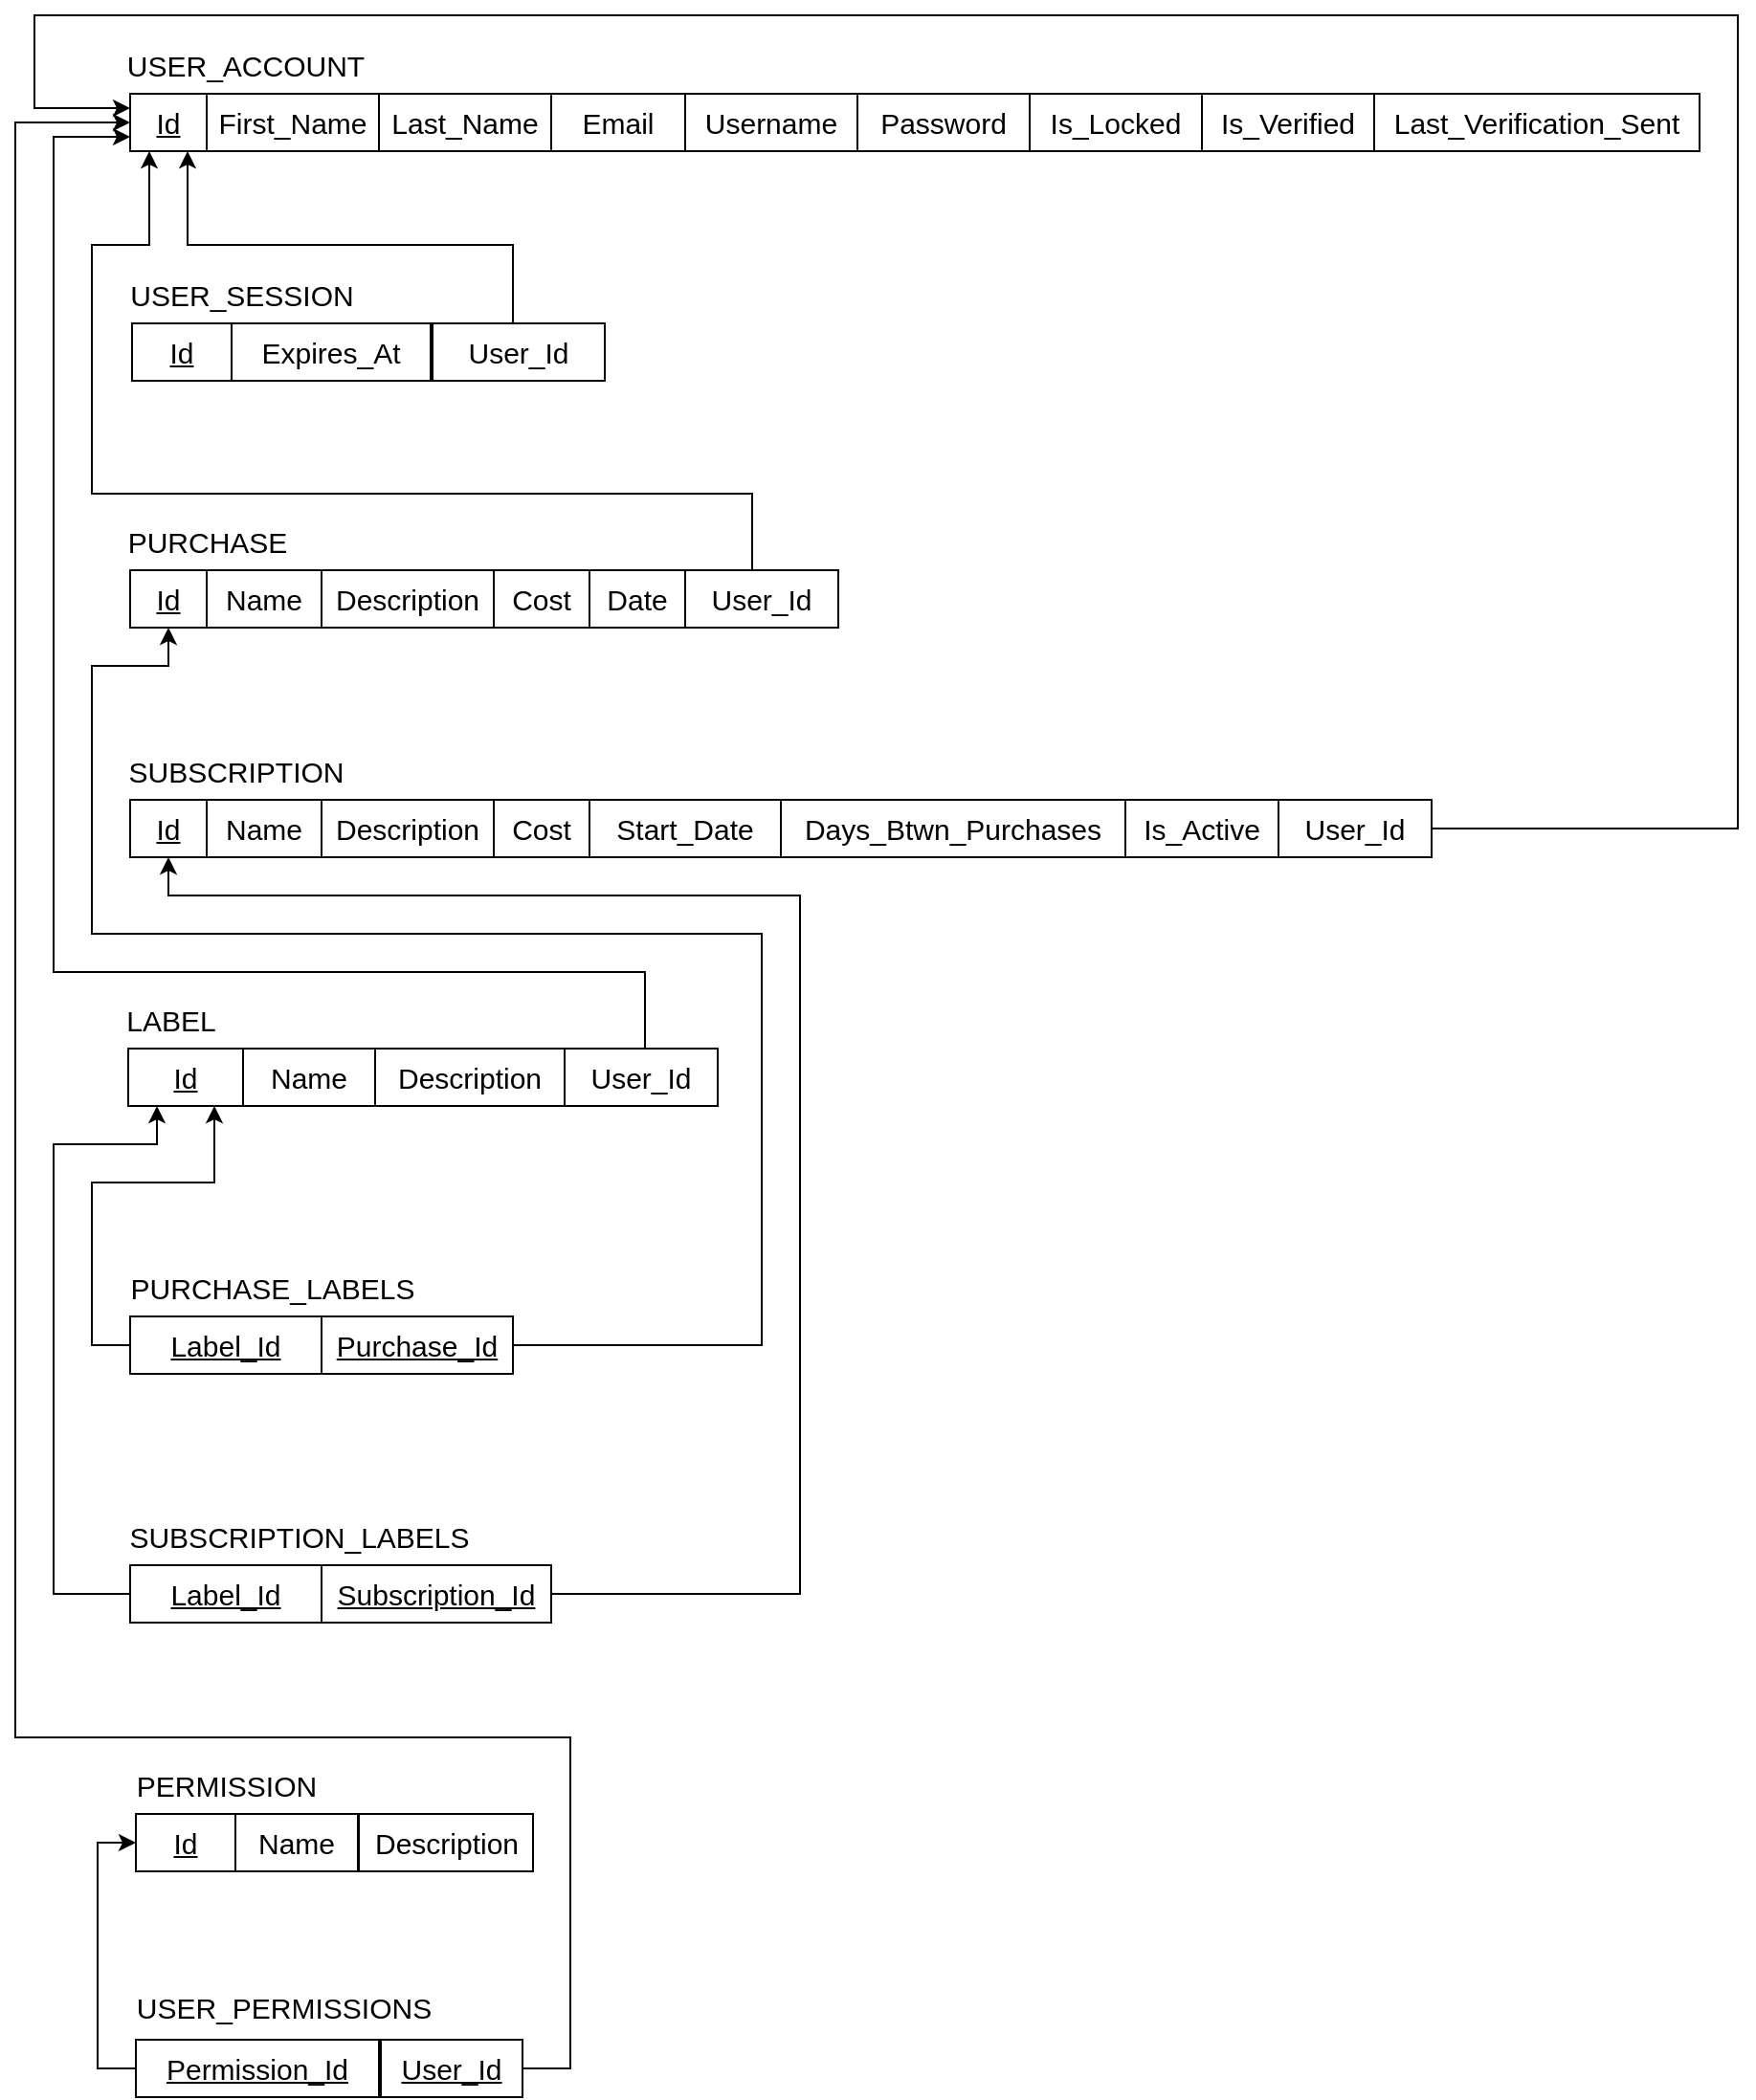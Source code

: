 <mxfile version="24.3.1" type="device">
  <diagram name="Page-1" id="kqHMZfuuE0xXcqHqCBbC">
    <mxGraphModel dx="1364" dy="1859" grid="1" gridSize="10" guides="1" tooltips="1" connect="1" arrows="1" fold="1" page="1" pageScale="1" pageWidth="850" pageHeight="1100" math="0" shadow="0">
      <root>
        <mxCell id="0" />
        <mxCell id="1" parent="0" />
        <mxCell id="nylxycaKdVDgag3TmVcl-1" value="&lt;font style=&quot;font-size: 15px;&quot;&gt;USER_ACCOUNT&lt;/font&gt;" style="text;html=1;align=center;verticalAlign=middle;resizable=0;points=[];autosize=1;strokeColor=none;fillColor=none;" parent="1" vertex="1">
          <mxGeometry x="355" y="1" width="150" height="30" as="geometry" />
        </mxCell>
        <mxCell id="nylxycaKdVDgag3TmVcl-2" value="&lt;font style=&quot;font-size: 15px;&quot;&gt;&lt;u&gt;Id&lt;/u&gt;&lt;/font&gt;" style="rounded=0;whiteSpace=wrap;html=1;" parent="1" vertex="1">
          <mxGeometry x="370" y="31" width="40" height="30" as="geometry" />
        </mxCell>
        <mxCell id="nylxycaKdVDgag3TmVcl-3" value="&lt;font style=&quot;font-size: 15px;&quot;&gt;First_Name&lt;/font&gt;" style="rounded=0;whiteSpace=wrap;html=1;" parent="1" vertex="1">
          <mxGeometry x="410" y="31" width="90" height="30" as="geometry" />
        </mxCell>
        <mxCell id="nylxycaKdVDgag3TmVcl-4" value="&lt;font style=&quot;font-size: 15px;&quot;&gt;Last_Name&lt;/font&gt;" style="rounded=0;whiteSpace=wrap;html=1;" parent="1" vertex="1">
          <mxGeometry x="500" y="31" width="90" height="30" as="geometry" />
        </mxCell>
        <mxCell id="nylxycaKdVDgag3TmVcl-5" value="&lt;font style=&quot;font-size: 15px;&quot;&gt;Username&lt;/font&gt;" style="rounded=0;whiteSpace=wrap;html=1;" parent="1" vertex="1">
          <mxGeometry x="660" y="31" width="90" height="30" as="geometry" />
        </mxCell>
        <mxCell id="nylxycaKdVDgag3TmVcl-6" value="&lt;font style=&quot;font-size: 15px;&quot;&gt;Password&lt;/font&gt;" style="rounded=0;whiteSpace=wrap;html=1;" parent="1" vertex="1">
          <mxGeometry x="750" y="31" width="90" height="30" as="geometry" />
        </mxCell>
        <mxCell id="nylxycaKdVDgag3TmVcl-7" value="&lt;font style=&quot;font-size: 15px;&quot;&gt;PURCHASE&lt;/font&gt;" style="text;html=1;align=center;verticalAlign=middle;resizable=0;points=[];autosize=1;strokeColor=none;fillColor=none;" parent="1" vertex="1">
          <mxGeometry x="355" y="250" width="110" height="30" as="geometry" />
        </mxCell>
        <mxCell id="nylxycaKdVDgag3TmVcl-8" value="&lt;font style=&quot;font-size: 15px;&quot;&gt;SUBSCRIPTION&lt;/font&gt;" style="text;html=1;align=center;verticalAlign=middle;resizable=0;points=[];autosize=1;strokeColor=none;fillColor=none;" parent="1" vertex="1">
          <mxGeometry x="355" y="370" width="140" height="30" as="geometry" />
        </mxCell>
        <mxCell id="nylxycaKdVDgag3TmVcl-9" value="&lt;font style=&quot;font-size: 15px;&quot;&gt;LABEL&lt;/font&gt;" style="text;html=1;align=center;verticalAlign=middle;resizable=0;points=[];autosize=1;strokeColor=none;fillColor=none;" parent="1" vertex="1">
          <mxGeometry x="356" y="500" width="70" height="30" as="geometry" />
        </mxCell>
        <mxCell id="nylxycaKdVDgag3TmVcl-10" value="&lt;font style=&quot;font-size: 15px;&quot;&gt;&lt;u&gt;Id&lt;/u&gt;&lt;/font&gt;" style="rounded=0;whiteSpace=wrap;html=1;" parent="1" vertex="1">
          <mxGeometry x="370" y="280" width="40" height="30" as="geometry" />
        </mxCell>
        <mxCell id="nylxycaKdVDgag3TmVcl-11" value="&lt;font style=&quot;font-size: 15px;&quot;&gt;Name&lt;/font&gt;" style="rounded=0;whiteSpace=wrap;html=1;" parent="1" vertex="1">
          <mxGeometry x="410" y="280" width="60" height="30" as="geometry" />
        </mxCell>
        <mxCell id="nylxycaKdVDgag3TmVcl-12" value="&lt;font style=&quot;font-size: 15px;&quot;&gt;Description&lt;/font&gt;" style="rounded=0;whiteSpace=wrap;html=1;" parent="1" vertex="1">
          <mxGeometry x="470" y="280" width="90" height="30" as="geometry" />
        </mxCell>
        <mxCell id="nylxycaKdVDgag3TmVcl-13" value="&lt;font style=&quot;font-size: 15px;&quot;&gt;Cost&lt;/font&gt;" style="rounded=0;whiteSpace=wrap;html=1;" parent="1" vertex="1">
          <mxGeometry x="560" y="280" width="50" height="30" as="geometry" />
        </mxCell>
        <mxCell id="nylxycaKdVDgag3TmVcl-14" value="&lt;font style=&quot;font-size: 15px;&quot;&gt;Date&lt;/font&gt;" style="rounded=0;whiteSpace=wrap;html=1;" parent="1" vertex="1">
          <mxGeometry x="610" y="280" width="50" height="30" as="geometry" />
        </mxCell>
        <mxCell id="nylxycaKdVDgag3TmVcl-15" value="&lt;font style=&quot;font-size: 15px;&quot;&gt;&lt;u&gt;Id&lt;/u&gt;&lt;/font&gt;" style="rounded=0;whiteSpace=wrap;html=1;" parent="1" vertex="1">
          <mxGeometry x="369" y="530" width="60" height="30" as="geometry" />
        </mxCell>
        <mxCell id="nylxycaKdVDgag3TmVcl-17" value="&lt;font style=&quot;font-size: 15px;&quot;&gt;Name&lt;/font&gt;" style="rounded=0;whiteSpace=wrap;html=1;" parent="1" vertex="1">
          <mxGeometry x="429" y="530" width="69" height="30" as="geometry" />
        </mxCell>
        <mxCell id="nylxycaKdVDgag3TmVcl-18" value="&lt;font style=&quot;font-size: 15px;&quot;&gt;&lt;u&gt;Id&lt;/u&gt;&lt;/font&gt;" style="rounded=0;whiteSpace=wrap;html=1;" parent="1" vertex="1">
          <mxGeometry x="370" y="400" width="40" height="30" as="geometry" />
        </mxCell>
        <mxCell id="nylxycaKdVDgag3TmVcl-19" value="&lt;font style=&quot;font-size: 15px;&quot;&gt;Name&lt;/font&gt;" style="rounded=0;whiteSpace=wrap;html=1;" parent="1" vertex="1">
          <mxGeometry x="410" y="400" width="60" height="30" as="geometry" />
        </mxCell>
        <mxCell id="nylxycaKdVDgag3TmVcl-20" value="&lt;font style=&quot;font-size: 15px;&quot;&gt;Description&lt;/font&gt;" style="rounded=0;whiteSpace=wrap;html=1;" parent="1" vertex="1">
          <mxGeometry x="470" y="400" width="90" height="30" as="geometry" />
        </mxCell>
        <mxCell id="nylxycaKdVDgag3TmVcl-21" value="&lt;font style=&quot;font-size: 15px;&quot;&gt;Cost&lt;/font&gt;" style="rounded=0;whiteSpace=wrap;html=1;" parent="1" vertex="1">
          <mxGeometry x="560" y="400" width="50" height="30" as="geometry" />
        </mxCell>
        <mxCell id="nylxycaKdVDgag3TmVcl-22" value="&lt;font style=&quot;font-size: 15px;&quot;&gt;Start_Date&lt;/font&gt;" style="rounded=0;whiteSpace=wrap;html=1;" parent="1" vertex="1">
          <mxGeometry x="610" y="400" width="100" height="30" as="geometry" />
        </mxCell>
        <mxCell id="nylxycaKdVDgag3TmVcl-23" value="&lt;font style=&quot;font-size: 15px;&quot;&gt;Days_Btwn_Purchases&lt;/font&gt;" style="rounded=0;whiteSpace=wrap;html=1;" parent="1" vertex="1">
          <mxGeometry x="710" y="400" width="180" height="30" as="geometry" />
        </mxCell>
        <mxCell id="nylxycaKdVDgag3TmVcl-24" value="&lt;font style=&quot;font-size: 15px;&quot;&gt;Is_Active&lt;/font&gt;" style="rounded=0;whiteSpace=wrap;html=1;" parent="1" vertex="1">
          <mxGeometry x="890" y="400" width="80" height="30" as="geometry" />
        </mxCell>
        <mxCell id="nylxycaKdVDgag3TmVcl-27" style="edgeStyle=orthogonalEdgeStyle;rounded=0;orthogonalLoop=1;jettySize=auto;html=1;entryX=0;entryY=0.25;entryDx=0;entryDy=0;" parent="1" source="nylxycaKdVDgag3TmVcl-26" target="nylxycaKdVDgag3TmVcl-2" edge="1">
          <mxGeometry relative="1" as="geometry">
            <Array as="points">
              <mxPoint x="1210" y="415" />
              <mxPoint x="1210" y="-10" />
              <mxPoint x="320" y="-10" />
              <mxPoint x="320" y="39" />
            </Array>
            <mxPoint x="280" y="180" as="targetPoint" />
          </mxGeometry>
        </mxCell>
        <mxCell id="nylxycaKdVDgag3TmVcl-26" value="&lt;span style=&quot;font-size: 15px;&quot;&gt;User_Id&lt;/span&gt;" style="rounded=0;whiteSpace=wrap;html=1;" parent="1" vertex="1">
          <mxGeometry x="970" y="400" width="80" height="30" as="geometry" />
        </mxCell>
        <mxCell id="nylxycaKdVDgag3TmVcl-29" style="edgeStyle=orthogonalEdgeStyle;rounded=0;orthogonalLoop=1;jettySize=auto;html=1;entryX=0.25;entryY=1;entryDx=0;entryDy=0;" parent="1" source="nylxycaKdVDgag3TmVcl-28" target="nylxycaKdVDgag3TmVcl-2" edge="1">
          <mxGeometry relative="1" as="geometry">
            <Array as="points">
              <mxPoint x="695" y="240" />
              <mxPoint x="350" y="240" />
              <mxPoint x="350" y="110" />
              <mxPoint x="380" y="110" />
            </Array>
            <mxPoint x="140" y="170" as="targetPoint" />
          </mxGeometry>
        </mxCell>
        <mxCell id="nylxycaKdVDgag3TmVcl-28" value="&lt;font style=&quot;font-size: 15px;&quot;&gt;User_Id&lt;/font&gt;" style="rounded=0;whiteSpace=wrap;html=1;" parent="1" vertex="1">
          <mxGeometry x="660" y="280" width="80" height="30" as="geometry" />
        </mxCell>
        <mxCell id="dD6gyU4jowULJm8gkE_H-1" style="edgeStyle=orthogonalEdgeStyle;rounded=0;orthogonalLoop=1;jettySize=auto;html=1;exitX=0;exitY=0.5;exitDx=0;exitDy=0;entryX=0.75;entryY=1;entryDx=0;entryDy=0;" parent="1" source="nylxycaKdVDgag3TmVcl-32" target="nylxycaKdVDgag3TmVcl-15" edge="1">
          <mxGeometry relative="1" as="geometry">
            <Array as="points">
              <mxPoint x="350" y="685" />
              <mxPoint x="350" y="600" />
              <mxPoint x="414" y="600" />
            </Array>
          </mxGeometry>
        </mxCell>
        <mxCell id="nylxycaKdVDgag3TmVcl-30" value="&lt;span style=&quot;font-size: 15px;&quot;&gt;PURCHASE_LABELS&lt;/span&gt;" style="text;html=1;align=center;verticalAlign=middle;resizable=0;points=[];autosize=1;strokeColor=none;fillColor=none;" parent="1" vertex="1">
          <mxGeometry x="359" y="640" width="170" height="30" as="geometry" />
        </mxCell>
        <mxCell id="nylxycaKdVDgag3TmVcl-31" value="&lt;span style=&quot;font-size: 15px;&quot;&gt;SUBSCRIPTION_LABELS&lt;/span&gt;" style="text;html=1;align=center;verticalAlign=middle;resizable=0;points=[];autosize=1;strokeColor=none;fillColor=none;" parent="1" vertex="1">
          <mxGeometry x="358" y="770" width="200" height="30" as="geometry" />
        </mxCell>
        <mxCell id="nylxycaKdVDgag3TmVcl-32" value="&lt;font style=&quot;font-size: 15px;&quot;&gt;&lt;u&gt;Label_Id&lt;/u&gt;&lt;/font&gt;" style="rounded=0;whiteSpace=wrap;html=1;" parent="1" vertex="1">
          <mxGeometry x="370" y="670" width="100" height="30" as="geometry" />
        </mxCell>
        <mxCell id="nylxycaKdVDgag3TmVcl-38" style="edgeStyle=orthogonalEdgeStyle;rounded=0;orthogonalLoop=1;jettySize=auto;html=1;entryX=0.5;entryY=1;entryDx=0;entryDy=0;exitX=1;exitY=0.5;exitDx=0;exitDy=0;" parent="1" source="nylxycaKdVDgag3TmVcl-33" target="nylxycaKdVDgag3TmVcl-10" edge="1">
          <mxGeometry relative="1" as="geometry">
            <Array as="points">
              <mxPoint x="700" y="685" />
              <mxPoint x="700" y="470" />
              <mxPoint x="350" y="470" />
              <mxPoint x="350" y="330" />
              <mxPoint x="390" y="330" />
            </Array>
          </mxGeometry>
        </mxCell>
        <mxCell id="nylxycaKdVDgag3TmVcl-33" value="&lt;span style=&quot;font-size: 15px;&quot;&gt;&lt;u&gt;Purchase_Id&lt;/u&gt;&lt;/span&gt;" style="rounded=0;whiteSpace=wrap;html=1;" parent="1" vertex="1">
          <mxGeometry x="470" y="670" width="100" height="30" as="geometry" />
        </mxCell>
        <mxCell id="dD6gyU4jowULJm8gkE_H-2" style="edgeStyle=orthogonalEdgeStyle;rounded=0;orthogonalLoop=1;jettySize=auto;html=1;entryX=0.25;entryY=1;entryDx=0;entryDy=0;" parent="1" source="nylxycaKdVDgag3TmVcl-34" target="nylxycaKdVDgag3TmVcl-15" edge="1">
          <mxGeometry relative="1" as="geometry">
            <Array as="points">
              <mxPoint x="330" y="815" />
              <mxPoint x="330" y="580" />
              <mxPoint x="384" y="580" />
            </Array>
          </mxGeometry>
        </mxCell>
        <mxCell id="nylxycaKdVDgag3TmVcl-34" value="&lt;font style=&quot;font-size: 15px;&quot;&gt;&lt;u&gt;Label_Id&lt;/u&gt;&lt;/font&gt;" style="rounded=0;whiteSpace=wrap;html=1;" parent="1" vertex="1">
          <mxGeometry x="370" y="800" width="100" height="30" as="geometry" />
        </mxCell>
        <mxCell id="nylxycaKdVDgag3TmVcl-39" style="edgeStyle=orthogonalEdgeStyle;rounded=0;orthogonalLoop=1;jettySize=auto;html=1;entryX=0.5;entryY=1;entryDx=0;entryDy=0;" parent="1" source="nylxycaKdVDgag3TmVcl-35" target="nylxycaKdVDgag3TmVcl-18" edge="1">
          <mxGeometry relative="1" as="geometry">
            <Array as="points">
              <mxPoint x="720" y="815" />
              <mxPoint x="720" y="450" />
              <mxPoint x="390" y="450" />
            </Array>
          </mxGeometry>
        </mxCell>
        <mxCell id="nylxycaKdVDgag3TmVcl-35" value="&lt;font style=&quot;font-size: 15px;&quot;&gt;&lt;u&gt;Subscription_Id&lt;/u&gt;&lt;/font&gt;" style="rounded=0;whiteSpace=wrap;html=1;" parent="1" vertex="1">
          <mxGeometry x="470" y="800" width="120" height="30" as="geometry" />
        </mxCell>
        <mxCell id="InWCFX0hxfMqQEda26e6-1" value="&lt;font style=&quot;font-size: 15px;&quot;&gt;Description&lt;/font&gt;" style="rounded=0;whiteSpace=wrap;html=1;" parent="1" vertex="1">
          <mxGeometry x="498" y="530" width="99" height="30" as="geometry" />
        </mxCell>
        <mxCell id="InWCFX0hxfMqQEda26e6-3" style="edgeStyle=orthogonalEdgeStyle;rounded=0;orthogonalLoop=1;jettySize=auto;html=1;entryX=0;entryY=0.75;entryDx=0;entryDy=0;" parent="1" source="InWCFX0hxfMqQEda26e6-2" target="nylxycaKdVDgag3TmVcl-2" edge="1">
          <mxGeometry relative="1" as="geometry">
            <Array as="points">
              <mxPoint x="639" y="490" />
              <mxPoint x="330" y="490" />
              <mxPoint x="330" y="54" />
            </Array>
            <mxPoint x="330" y="70" as="targetPoint" />
          </mxGeometry>
        </mxCell>
        <mxCell id="InWCFX0hxfMqQEda26e6-2" value="&lt;font style=&quot;font-size: 15px;&quot;&gt;User_Id&lt;/font&gt;" style="rounded=0;whiteSpace=wrap;html=1;" parent="1" vertex="1">
          <mxGeometry x="597" y="530" width="80" height="30" as="geometry" />
        </mxCell>
        <mxCell id="InWCFX0hxfMqQEda26e6-4" value="&lt;font style=&quot;font-size: 15px;&quot;&gt;Email&lt;/font&gt;" style="rounded=0;whiteSpace=wrap;html=1;" parent="1" vertex="1">
          <mxGeometry x="590" y="31" width="70" height="30" as="geometry" />
        </mxCell>
        <mxCell id="c5QupsHV5Zfeoi0BTcWX-4" value="&lt;span style=&quot;font-size: 15px;&quot;&gt;USER_SESSION&lt;/span&gt;" style="text;html=1;align=center;verticalAlign=middle;resizable=0;points=[];autosize=1;strokeColor=none;fillColor=none;" parent="1" vertex="1">
          <mxGeometry x="358" y="121" width="140" height="30" as="geometry" />
        </mxCell>
        <mxCell id="c5QupsHV5Zfeoi0BTcWX-5" value="&lt;span style=&quot;font-size: 15px;&quot;&gt;PERMISSION&lt;/span&gt;" style="text;html=1;align=center;verticalAlign=middle;resizable=0;points=[];autosize=1;strokeColor=none;fillColor=none;" parent="1" vertex="1">
          <mxGeometry x="360" y="900" width="120" height="30" as="geometry" />
        </mxCell>
        <mxCell id="c5QupsHV5Zfeoi0BTcWX-6" value="&lt;span style=&quot;font-size: 15px;&quot;&gt;USER_PERMISSIONS&lt;/span&gt;" style="text;html=1;align=center;verticalAlign=middle;resizable=0;points=[];autosize=1;strokeColor=none;fillColor=none;" parent="1" vertex="1">
          <mxGeometry x="360" y="1016" width="180" height="30" as="geometry" />
        </mxCell>
        <mxCell id="c5QupsHV5Zfeoi0BTcWX-7" value="&lt;font style=&quot;font-size: 15px;&quot;&gt;&lt;u&gt;Id&lt;/u&gt;&lt;/font&gt;" style="rounded=0;whiteSpace=wrap;html=1;" parent="1" vertex="1">
          <mxGeometry x="371" y="151" width="52" height="30" as="geometry" />
        </mxCell>
        <mxCell id="c5QupsHV5Zfeoi0BTcWX-8" value="&lt;font style=&quot;font-size: 15px;&quot;&gt;Expires_At&lt;/font&gt;" style="rounded=0;whiteSpace=wrap;html=1;" parent="1" vertex="1">
          <mxGeometry x="423" y="151" width="104" height="30" as="geometry" />
        </mxCell>
        <mxCell id="c5QupsHV5Zfeoi0BTcWX-13" style="edgeStyle=orthogonalEdgeStyle;rounded=0;orthogonalLoop=1;jettySize=auto;html=1;entryX=0.75;entryY=1;entryDx=0;entryDy=0;" parent="1" source="c5QupsHV5Zfeoi0BTcWX-9" target="nylxycaKdVDgag3TmVcl-2" edge="1">
          <mxGeometry relative="1" as="geometry">
            <mxPoint x="520" y="80" as="targetPoint" />
            <Array as="points">
              <mxPoint x="570" y="110" />
              <mxPoint x="400" y="110" />
            </Array>
          </mxGeometry>
        </mxCell>
        <mxCell id="c5QupsHV5Zfeoi0BTcWX-9" value="&lt;font style=&quot;font-size: 15px;&quot;&gt;User_Id&lt;/font&gt;" style="rounded=0;whiteSpace=wrap;html=1;" parent="1" vertex="1">
          <mxGeometry x="528" y="151" width="90" height="30" as="geometry" />
        </mxCell>
        <mxCell id="c5QupsHV5Zfeoi0BTcWX-10" value="&lt;font style=&quot;font-size: 15px;&quot;&gt;&lt;u&gt;Id&lt;/u&gt;&lt;/font&gt;" style="rounded=0;whiteSpace=wrap;html=1;" parent="1" vertex="1">
          <mxGeometry x="373" y="930" width="52" height="30" as="geometry" />
        </mxCell>
        <mxCell id="c5QupsHV5Zfeoi0BTcWX-11" value="&lt;font style=&quot;font-size: 15px;&quot;&gt;Name&lt;/font&gt;" style="rounded=0;whiteSpace=wrap;html=1;" parent="1" vertex="1">
          <mxGeometry x="425" y="930" width="64" height="30" as="geometry" />
        </mxCell>
        <mxCell id="c5QupsHV5Zfeoi0BTcWX-17" style="edgeStyle=orthogonalEdgeStyle;rounded=0;orthogonalLoop=1;jettySize=auto;html=1;entryX=0;entryY=0.5;entryDx=0;entryDy=0;" parent="1" source="c5QupsHV5Zfeoi0BTcWX-15" target="c5QupsHV5Zfeoi0BTcWX-10" edge="1">
          <mxGeometry relative="1" as="geometry">
            <Array as="points">
              <mxPoint x="353" y="1063" />
              <mxPoint x="353" y="945" />
            </Array>
          </mxGeometry>
        </mxCell>
        <mxCell id="c5QupsHV5Zfeoi0BTcWX-15" value="&lt;font style=&quot;font-size: 15px;&quot;&gt;&lt;u&gt;Permission_Id&lt;/u&gt;&lt;/font&gt;" style="rounded=0;whiteSpace=wrap;html=1;" parent="1" vertex="1">
          <mxGeometry x="373" y="1048" width="127" height="30" as="geometry" />
        </mxCell>
        <mxCell id="c5QupsHV5Zfeoi0BTcWX-18" style="edgeStyle=orthogonalEdgeStyle;rounded=0;orthogonalLoop=1;jettySize=auto;html=1;entryX=0;entryY=0.5;entryDx=0;entryDy=0;" parent="1" source="c5QupsHV5Zfeoi0BTcWX-16" target="nylxycaKdVDgag3TmVcl-2" edge="1">
          <mxGeometry relative="1" as="geometry">
            <mxPoint x="290" y="30" as="targetPoint" />
            <Array as="points">
              <mxPoint x="600" y="1063" />
              <mxPoint x="600" y="890" />
              <mxPoint x="310" y="890" />
              <mxPoint x="310" y="46" />
            </Array>
          </mxGeometry>
        </mxCell>
        <mxCell id="c5QupsHV5Zfeoi0BTcWX-16" value="&lt;font style=&quot;font-size: 15px;&quot;&gt;&lt;u&gt;User_Id&lt;/u&gt;&lt;/font&gt;" style="rounded=0;whiteSpace=wrap;html=1;" parent="1" vertex="1">
          <mxGeometry x="501" y="1048" width="74" height="30" as="geometry" />
        </mxCell>
        <mxCell id="c5QupsHV5Zfeoi0BTcWX-19" value="&lt;font style=&quot;font-size: 15px;&quot;&gt;Description&lt;/font&gt;" style="rounded=0;whiteSpace=wrap;html=1;" parent="1" vertex="1">
          <mxGeometry x="489.5" y="930" width="91" height="30" as="geometry" />
        </mxCell>
        <mxCell id="c5QupsHV5Zfeoi0BTcWX-22" value="&lt;font style=&quot;font-size: 15px;&quot;&gt;Is_Locked&lt;/font&gt;" style="rounded=0;whiteSpace=wrap;html=1;" parent="1" vertex="1">
          <mxGeometry x="840" y="31" width="90" height="30" as="geometry" />
        </mxCell>
        <mxCell id="O2zs8Vbkli5NxaJAqesQ-1" value="&lt;font style=&quot;font-size: 15px;&quot;&gt;Is_Verified&lt;/font&gt;" style="rounded=0;whiteSpace=wrap;html=1;" parent="1" vertex="1">
          <mxGeometry x="930" y="31" width="90" height="30" as="geometry" />
        </mxCell>
        <mxCell id="cwtsx_4qlCq4perN7yzu-1" value="&lt;font style=&quot;font-size: 15px;&quot;&gt;Last_Verification_Sent&lt;/font&gt;" style="rounded=0;whiteSpace=wrap;html=1;" vertex="1" parent="1">
          <mxGeometry x="1020" y="31" width="170" height="30" as="geometry" />
        </mxCell>
      </root>
    </mxGraphModel>
  </diagram>
</mxfile>
